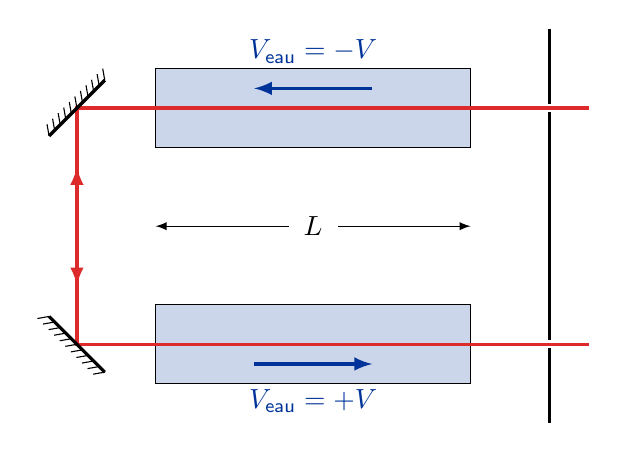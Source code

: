 %% document-wide tikz options and styles

\tikzset{%
  >=latex, % option for nice arrows
  inner sep=0pt,%
  outer sep=2pt,%
  mark coordinate/.style={inner sep=0pt,outer sep=0pt,minimum size=3pt,
    fill=black,circle}%
}
\begin{tikzpicture}
  \sf
  \definecolor{red}{RGB}{221,42,43}
  \definecolor{green}{RGB}{105,182,40}
  \definecolor{blue}{RGB}{0,51,153}
  \definecolor{orange}{RGB}{192,128,64}
  \definecolor{gray}{RGB}{107,108,110}

  \draw[fill=blue!20] (-2, 1) rectangle (2,2);
  \draw[fill=blue!20] (-2, -1) rectangle (2,-2);

  \draw[very thick] (3,2.5) -- (3,1.55);
  \draw[very thick] (3,1.45) -- (3,-1.45);
  \draw[very thick] (3,-1.55) -- (3,-2.5);

  \draw[very thick, red] (3.5,1.5) -- (-3, 1.5) -- (-3, 0.5);
  \draw[very thick, red] (-3, -0.5) -- (-3, -1.5) -- (3.5, -1.5);
  \draw[very thick, red, <->] (-3, 0.75) -- (-3, -0.75);

  \begin{scope}[rotate around={45:(-3, 1.5)}]
    \draw[very thick] (-2.5, 1.5) -- (-3.5, 1.5);
    \foreach \i in {0,...,10}{
      \draw[rotate around={-35:(\i/10-3.5, 1.5)}] (\i/10-3.5, 1.5) -- (\i/10-3.5, 1.65);
    }
  \end{scope}
  \begin{scope}[rotate around={-45:(-3, -1.5)}]
    \draw[very thick] (-2.5, -1.5) -- (-3.5, -1.5);
    \foreach \i in {0,...,10}{
      \draw[rotate around={-35:(\i/10-3.5, -1.5)}] (\i/10-3.5, -1.5) -- (\i/10-3.5, -1.65);
    }
  \end{scope}

  \draw[<->] (-2, 0) -- (2,0) node[midway, fill=white, text width=4ex, align=center] {$L$};

  \draw[<-, very thick, blue] (-0.75, 1.75) -- (0.75, 1.75) node[midway, yshift=+3ex] {$V_\text{eau}=-V$};
  \draw[->, very thick, blue] (-0.75, -1.75) -- (0.75, -1.75) node[midway, yshift=-3ex] {$V_\text{eau}=+V$};
\end{tikzpicture}
